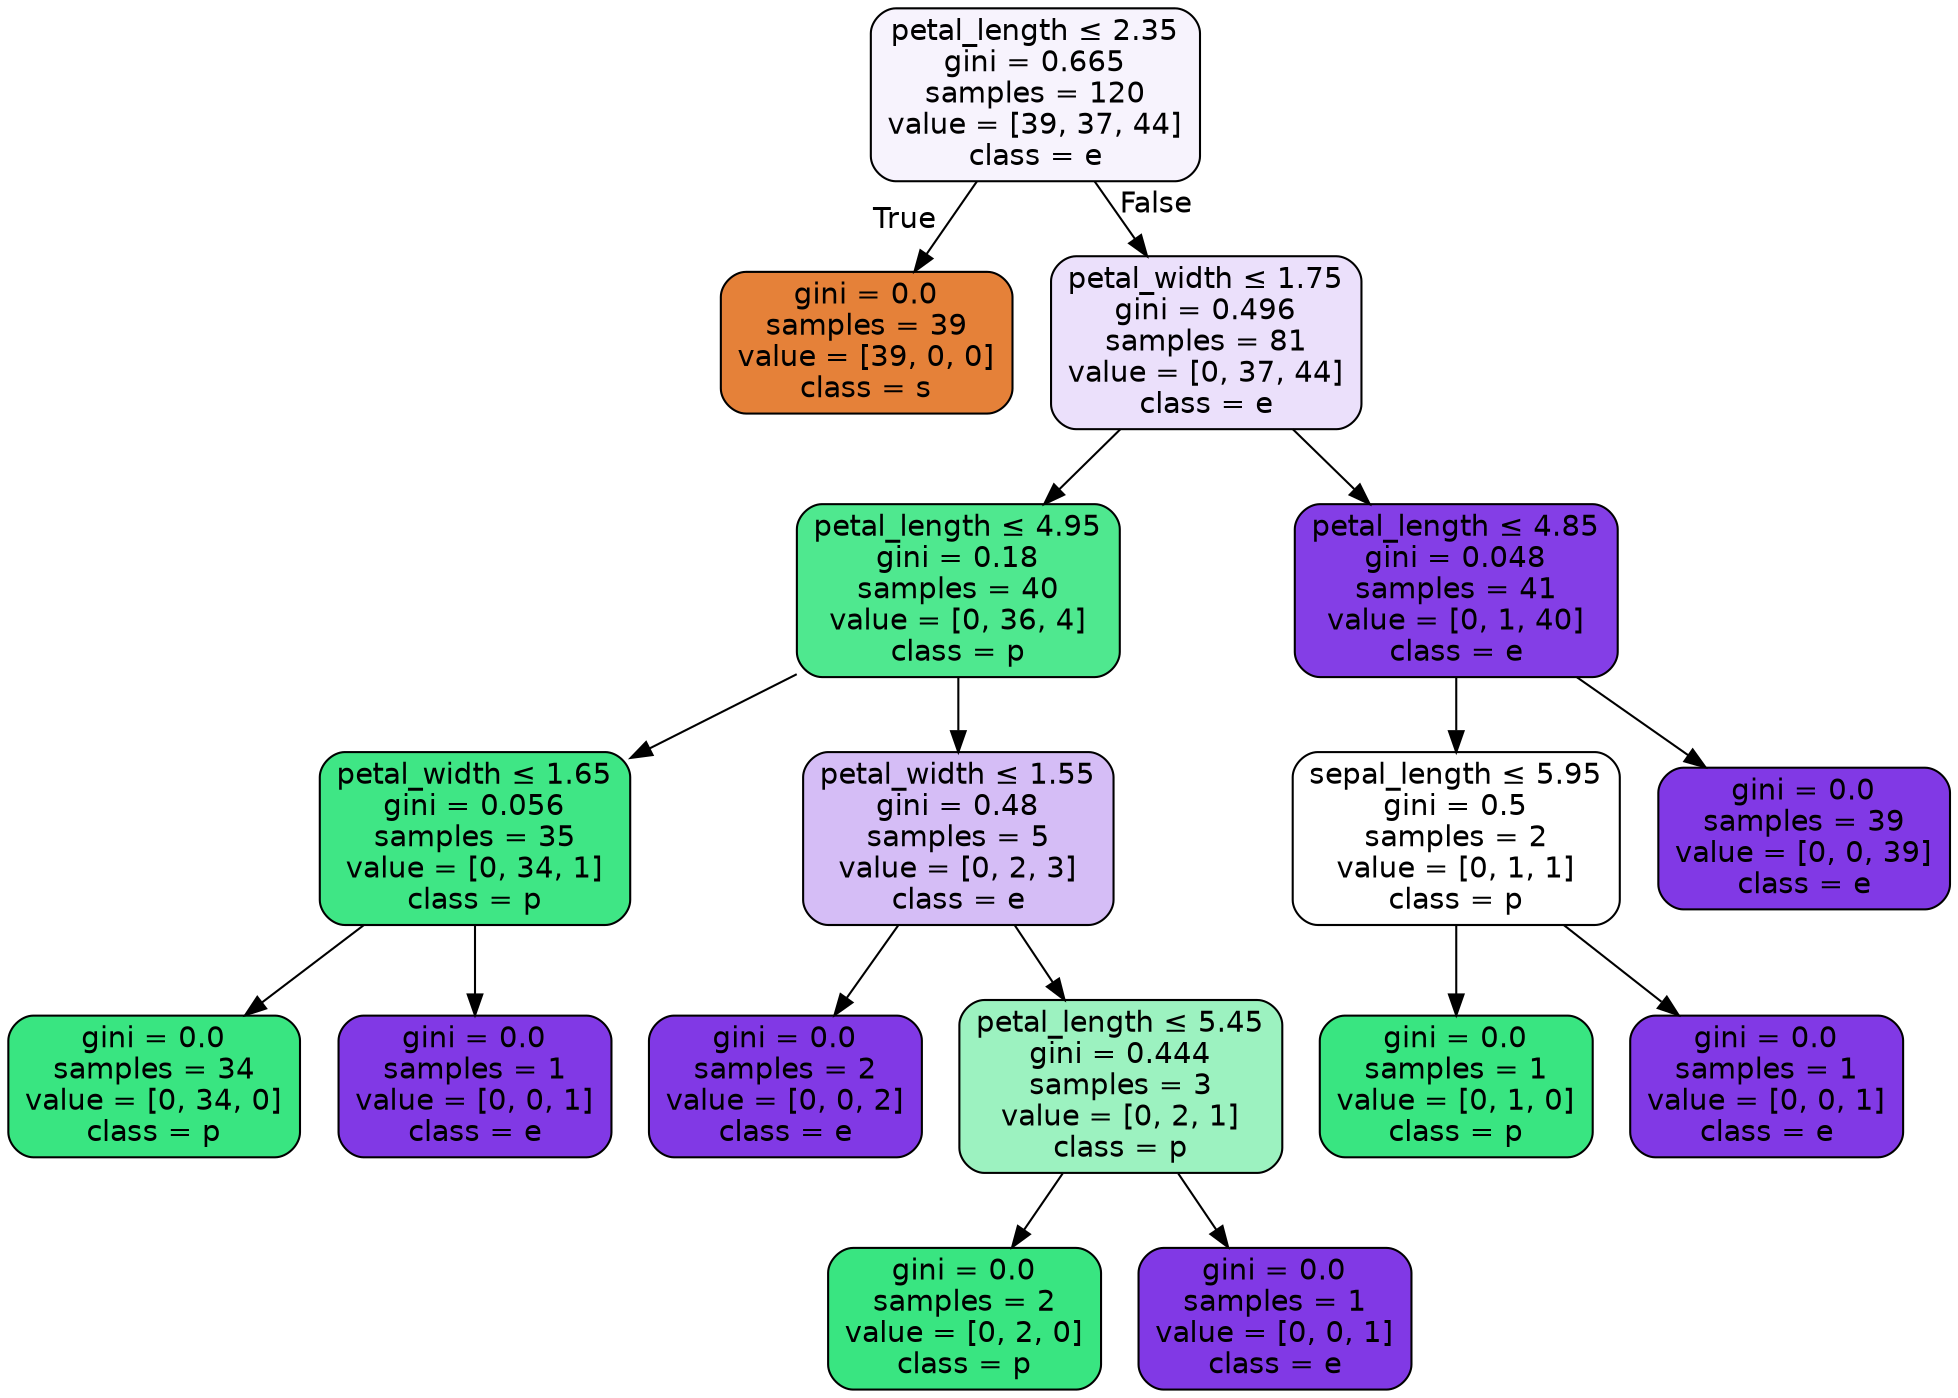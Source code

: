 digraph Tree {
node [shape=box, style="filled, rounded", color="black", fontname="helvetica"] ;
edge [fontname="helvetica"] ;
0 [label=<petal_length &le; 2.35<br/>gini = 0.665<br/>samples = 120<br/>value = [39, 37, 44]<br/>class = e>, fillcolor="#f7f3fd"] ;
1 [label=<gini = 0.0<br/>samples = 39<br/>value = [39, 0, 0]<br/>class = s>, fillcolor="#e58139"] ;
0 -> 1 [labeldistance=2.5, labelangle=45, headlabel="True"] ;
2 [label=<petal_width &le; 1.75<br/>gini = 0.496<br/>samples = 81<br/>value = [0, 37, 44]<br/>class = e>, fillcolor="#ebe0fb"] ;
0 -> 2 [labeldistance=2.5, labelangle=-45, headlabel="False"] ;
3 [label=<petal_length &le; 4.95<br/>gini = 0.18<br/>samples = 40<br/>value = [0, 36, 4]<br/>class = p>, fillcolor="#4fe88f"] ;
2 -> 3 ;
4 [label=<petal_width &le; 1.65<br/>gini = 0.056<br/>samples = 35<br/>value = [0, 34, 1]<br/>class = p>, fillcolor="#3fe685"] ;
3 -> 4 ;
5 [label=<gini = 0.0<br/>samples = 34<br/>value = [0, 34, 0]<br/>class = p>, fillcolor="#39e581"] ;
4 -> 5 ;
6 [label=<gini = 0.0<br/>samples = 1<br/>value = [0, 0, 1]<br/>class = e>, fillcolor="#8139e5"] ;
4 -> 6 ;
7 [label=<petal_width &le; 1.55<br/>gini = 0.48<br/>samples = 5<br/>value = [0, 2, 3]<br/>class = e>, fillcolor="#d5bdf6"] ;
3 -> 7 ;
8 [label=<gini = 0.0<br/>samples = 2<br/>value = [0, 0, 2]<br/>class = e>, fillcolor="#8139e5"] ;
7 -> 8 ;
9 [label=<petal_length &le; 5.45<br/>gini = 0.444<br/>samples = 3<br/>value = [0, 2, 1]<br/>class = p>, fillcolor="#9cf2c0"] ;
7 -> 9 ;
10 [label=<gini = 0.0<br/>samples = 2<br/>value = [0, 2, 0]<br/>class = p>, fillcolor="#39e581"] ;
9 -> 10 ;
11 [label=<gini = 0.0<br/>samples = 1<br/>value = [0, 0, 1]<br/>class = e>, fillcolor="#8139e5"] ;
9 -> 11 ;
12 [label=<petal_length &le; 4.85<br/>gini = 0.048<br/>samples = 41<br/>value = [0, 1, 40]<br/>class = e>, fillcolor="#843ee6"] ;
2 -> 12 ;
13 [label=<sepal_length &le; 5.95<br/>gini = 0.5<br/>samples = 2<br/>value = [0, 1, 1]<br/>class = p>, fillcolor="#ffffff"] ;
12 -> 13 ;
14 [label=<gini = 0.0<br/>samples = 1<br/>value = [0, 1, 0]<br/>class = p>, fillcolor="#39e581"] ;
13 -> 14 ;
15 [label=<gini = 0.0<br/>samples = 1<br/>value = [0, 0, 1]<br/>class = e>, fillcolor="#8139e5"] ;
13 -> 15 ;
16 [label=<gini = 0.0<br/>samples = 39<br/>value = [0, 0, 39]<br/>class = e>, fillcolor="#8139e5"] ;
12 -> 16 ;
}